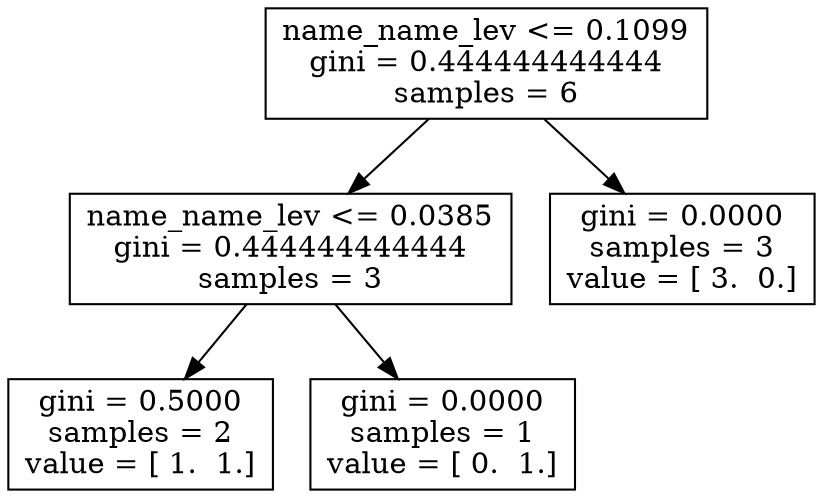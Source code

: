 digraph Tree {
0 [label="name_name_lev <= 0.1099\ngini = 0.444444444444\nsamples = 6", shape="box"] ;
1 [label="name_name_lev <= 0.0385\ngini = 0.444444444444\nsamples = 3", shape="box"] ;
0 -> 1 ;
2 [label="gini = 0.5000\nsamples = 2\nvalue = [ 1.  1.]", shape="box"] ;
1 -> 2 ;
3 [label="gini = 0.0000\nsamples = 1\nvalue = [ 0.  1.]", shape="box"] ;
1 -> 3 ;
4 [label="gini = 0.0000\nsamples = 3\nvalue = [ 3.  0.]", shape="box"] ;
0 -> 4 ;
}